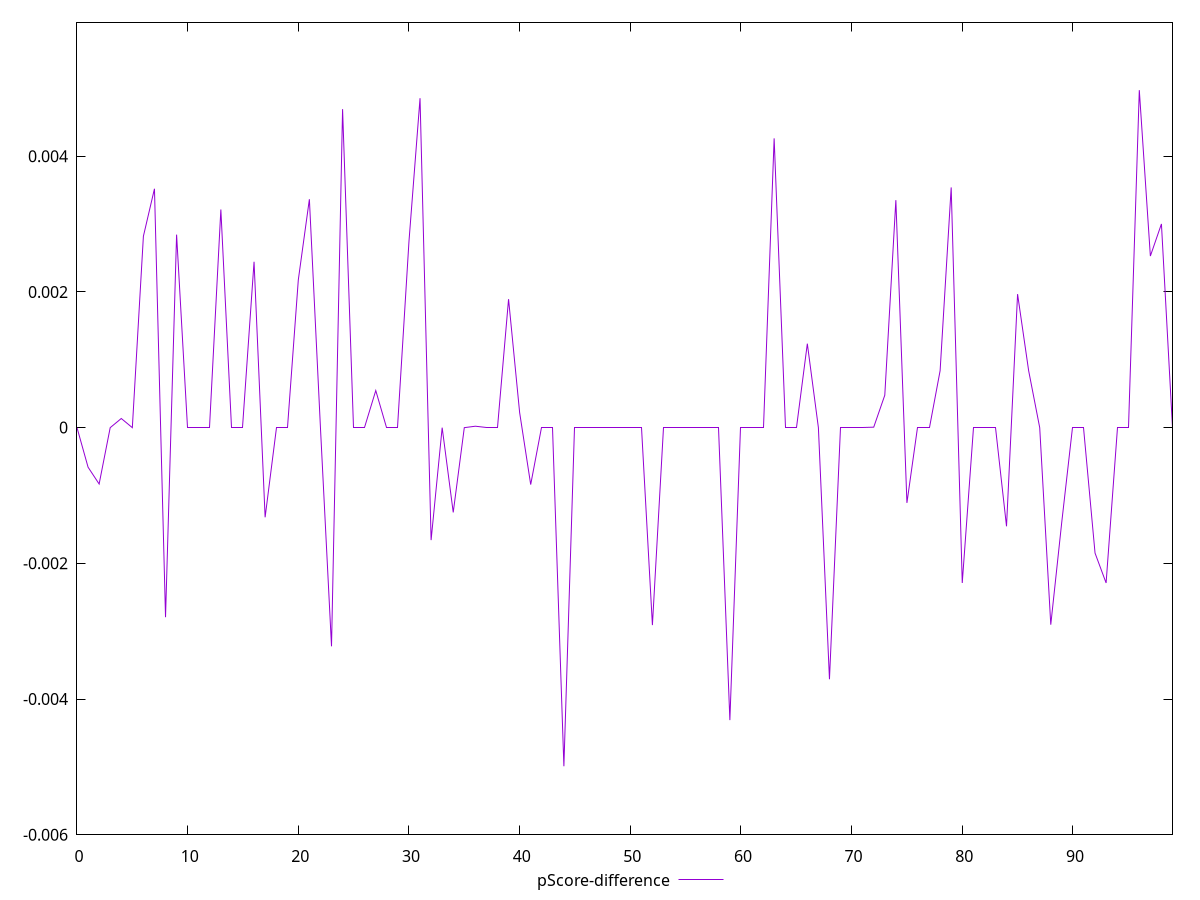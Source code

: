 reset

$pScoreDifference <<EOF
0 -6.619511143668433e-7
1 -0.0005833042251648934
2 -0.0008310573711745317
3 -6.619511143668433e-7
4 0.0001343337113966503
5 -6.619511143668433e-7
6 0.002820089822246352
7 0.003520017543604592
8 -0.0027943471731031178
9 0.002843888130384775
10 -6.619511143668433e-7
11 -6.619511143668433e-7
12 -6.619511143668433e-7
13 0.003214111205498804
14 -6.619511143668433e-7
15 -6.619511143668433e-7
16 0.0024438457837084662
17 -0.0013214591847332952
18 -6.619511143668433e-7
19 -6.619511143668433e-7
20 0.002177305593833112
21 0.003365738340809804
22 -6.619511143668433e-7
23 -0.003223505771589013
24 0.004693588002621485
25 -6.619511143668433e-7
26 -6.619511143668433e-7
27 0.0005462455761912899
28 -6.619511143668433e-7
29 -6.619511143668433e-7
30 0.0027443243487628895
31 0.004854654051956703
32 -0.001658195073133889
33 -6.619511143668433e-7
34 -0.0012493217998485462
35 -6.619511143668433e-7
36 0.00002064824485406569
37 -6.619511143668433e-7
38 -6.619511143668433e-7
39 0.001892703186592199
40 0.00022307022749162853
41 -0.0008395427554051919
42 -6.619511143668433e-7
43 -6.619511143668433e-7
44 -0.004991033771101959
45 -6.619511143668433e-7
46 -6.619511143668433e-7
47 -6.619511143668433e-7
48 -6.619511143668433e-7
49 -6.619511143668433e-7
50 -6.619511143668433e-7
51 -6.619511143668433e-7
52 -0.0029104987063545903
53 -6.619511143668433e-7
54 -6.619511143668433e-7
55 -6.619511143668433e-7
56 -6.619511143668433e-7
57 -6.619511143668433e-7
58 -6.619511143668433e-7
59 -0.004310990784952361
60 -6.619511143668433e-7
61 -6.619511143668433e-7
62 -6.619511143668433e-7
63 0.004262842465201866
64 -6.619511143668433e-7
65 -6.619511143668433e-7
66 0.0012367651109062017
67 -6.619511143668433e-7
68 -0.003708701555431085
69 -6.619511143668433e-7
70 -6.619511143668433e-7
71 -6.619511143668433e-7
72 0.000006556569533355816
73 0.0004775997750237071
74 0.0033518001951966525
75 -0.0011094643766696721
76 -6.619511143668433e-7
77 -6.619511143668433e-7
78 0.0008389218610768481
79 0.003540092547281798
80 -0.0022893865873991805
81 -6.619511143668433e-7
82 -6.619511143668433e-7
83 -6.619511143668433e-7
84 -0.001454372193516816
85 0.001967462174926299
86 0.0008389218610768481
87 -6.619511143668433e-7
88 -0.002904419757509649
89 -0.0013824168074025225
90 -6.619511143668433e-7
91 -6.619511143668433e-7
92 -0.0018489367648918866
93 -0.0022893865873991805
94 -6.619511143668433e-7
95 -6.619511143668433e-7
96 0.0049732858388312345
97 0.002528294541742932
98 0.00300152408299432
99 -6.619511143668433e-7
EOF

set key outside below
set xrange [0:99]
set yrange [-0.005991033771101959:0.0059732858388312346]
set trange [-0.005991033771101959:0.0059732858388312346]
set terminal svg size 640, 500 enhanced background rgb 'white'
set output "reports/report_00028_2021-02-24T12-49-42.674Z/estimated-input-latency/samples/card/pScore-difference/values.svg"

plot $pScoreDifference title "pScore-difference" with line

reset
